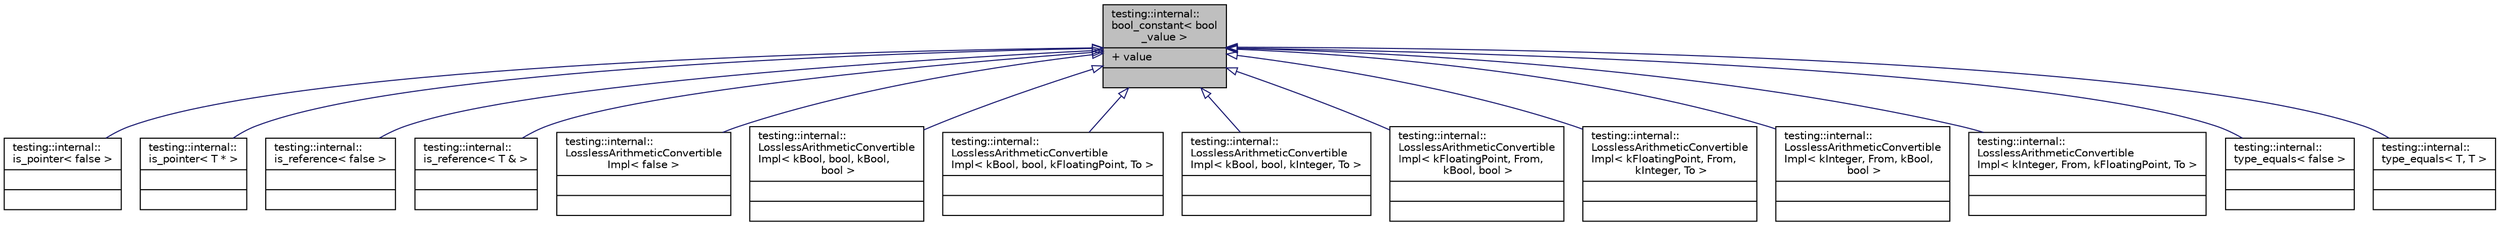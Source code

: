 digraph "testing::internal::bool_constant&lt; bool_value &gt;"
{
  edge [fontname="Helvetica",fontsize="10",labelfontname="Helvetica",labelfontsize="10"];
  node [fontname="Helvetica",fontsize="10",shape=record];
  Node0 [label="{testing::internal::\lbool_constant\< bool\l_value \>\n|+ value\l|}",height=0.2,width=0.4,color="black", fillcolor="grey75", style="filled", fontcolor="black"];
  Node0 -> Node1 [dir="back",color="midnightblue",fontsize="10",style="solid",arrowtail="onormal",fontname="Helvetica"];
  Node1 [label="{testing::internal::\lis_pointer\< false \>\n||}",height=0.2,width=0.4,color="black", fillcolor="white", style="filled",URL="$de/d83/structtesting_1_1internal_1_1is__pointer.html"];
  Node0 -> Node2 [dir="back",color="midnightblue",fontsize="10",style="solid",arrowtail="onormal",fontname="Helvetica"];
  Node2 [label="{testing::internal::\lis_pointer\< T * \>\n||}",height=0.2,width=0.4,color="black", fillcolor="white", style="filled",URL="$de/d15/structtesting_1_1internal_1_1is__pointer_3_01_t_01_5_01_4.html"];
  Node0 -> Node3 [dir="back",color="midnightblue",fontsize="10",style="solid",arrowtail="onormal",fontname="Helvetica"];
  Node3 [label="{testing::internal::\lis_reference\< false \>\n||}",height=0.2,width=0.4,color="black", fillcolor="white", style="filled",URL="$dd/de6/structtesting_1_1internal_1_1is__reference.html"];
  Node0 -> Node4 [dir="back",color="midnightblue",fontsize="10",style="solid",arrowtail="onormal",fontname="Helvetica"];
  Node4 [label="{testing::internal::\lis_reference\< T & \>\n||}",height=0.2,width=0.4,color="black", fillcolor="white", style="filled",URL="$dd/da8/structtesting_1_1internal_1_1is__reference_3_01_t_01_6_01_4.html"];
  Node0 -> Node5 [dir="back",color="midnightblue",fontsize="10",style="solid",arrowtail="onormal",fontname="Helvetica"];
  Node5 [label="{testing::internal::\lLosslessArithmeticConvertible\lImpl\< false \>\n||}",height=0.2,width=0.4,color="black", fillcolor="white", style="filled",URL="$de/d5d/structtesting_1_1internal_1_1_lossless_arithmetic_convertible_impl.html"];
  Node0 -> Node6 [dir="back",color="midnightblue",fontsize="10",style="solid",arrowtail="onormal",fontname="Helvetica"];
  Node6 [label="{testing::internal::\lLosslessArithmeticConvertible\lImpl\< kBool, bool, kBool,\l bool \>\n||}",height=0.2,width=0.4,color="black", fillcolor="white", style="filled",URL="$d5/d4e/structtesting_1_1internal_1_1_lossless_arithmetic_convertible_impl_3_01k_bool_00_01bool_00_01k_bool_00_01bool_01_4.html"];
  Node0 -> Node7 [dir="back",color="midnightblue",fontsize="10",style="solid",arrowtail="onormal",fontname="Helvetica"];
  Node7 [label="{testing::internal::\lLosslessArithmeticConvertible\lImpl\< kBool, bool, kFloatingPoint, To \>\n||}",height=0.2,width=0.4,color="black", fillcolor="white", style="filled",URL="$d3/de6/structtesting_1_1internal_1_1_lossless_arithmetic_convertible_impl_3_01k_bool_00_01bool_00_01k_floating_point_00_01_to_01_4.html"];
  Node0 -> Node8 [dir="back",color="midnightblue",fontsize="10",style="solid",arrowtail="onormal",fontname="Helvetica"];
  Node8 [label="{testing::internal::\lLosslessArithmeticConvertible\lImpl\< kBool, bool, kInteger, To \>\n||}",height=0.2,width=0.4,color="black", fillcolor="white", style="filled",URL="$d3/d86/structtesting_1_1internal_1_1_lossless_arithmetic_convertible_impl_3_01k_bool_00_01bool_00_01k_integer_00_01_to_01_4.html"];
  Node0 -> Node9 [dir="back",color="midnightblue",fontsize="10",style="solid",arrowtail="onormal",fontname="Helvetica"];
  Node9 [label="{testing::internal::\lLosslessArithmeticConvertible\lImpl\< kFloatingPoint, From,\l kBool, bool \>\n||}",height=0.2,width=0.4,color="black", fillcolor="white", style="filled",URL="$da/dcd/structtesting_1_1internal_1_1_lossless_arithmetic_convertible_impl_3_01k_floating_point_00_01_from_00_01k_bool_00_01bool_01_4.html"];
  Node0 -> Node10 [dir="back",color="midnightblue",fontsize="10",style="solid",arrowtail="onormal",fontname="Helvetica"];
  Node10 [label="{testing::internal::\lLosslessArithmeticConvertible\lImpl\< kFloatingPoint, From,\l kInteger, To \>\n||}",height=0.2,width=0.4,color="black", fillcolor="white", style="filled",URL="$d6/df3/structtesting_1_1internal_1_1_lossless_arithmetic_convertible_impl_3_01k_floating_point_00_01_from_00_01k_integer_00_01_to_01_4.html"];
  Node0 -> Node11 [dir="back",color="midnightblue",fontsize="10",style="solid",arrowtail="onormal",fontname="Helvetica"];
  Node11 [label="{testing::internal::\lLosslessArithmeticConvertible\lImpl\< kInteger, From, kBool,\l bool \>\n||}",height=0.2,width=0.4,color="black", fillcolor="white", style="filled",URL="$dc/d4c/structtesting_1_1internal_1_1_lossless_arithmetic_convertible_impl_3_01k_integer_00_01_from_00_01k_bool_00_01bool_01_4.html"];
  Node0 -> Node12 [dir="back",color="midnightblue",fontsize="10",style="solid",arrowtail="onormal",fontname="Helvetica"];
  Node12 [label="{testing::internal::\lLosslessArithmeticConvertible\lImpl\< kInteger, From, kFloatingPoint, To \>\n||}",height=0.2,width=0.4,color="black", fillcolor="white", style="filled",URL="$df/d9c/structtesting_1_1internal_1_1_lossless_arithmetic_convertible_impl_3_01k_integer_00_01_from_00_01k_floating_point_00_01_to_01_4.html"];
  Node0 -> Node13 [dir="back",color="midnightblue",fontsize="10",style="solid",arrowtail="onormal",fontname="Helvetica"];
  Node13 [label="{testing::internal::\ltype_equals\< false \>\n||}",height=0.2,width=0.4,color="black", fillcolor="white", style="filled",URL="$df/d82/structtesting_1_1internal_1_1type__equals.html"];
  Node0 -> Node14 [dir="back",color="midnightblue",fontsize="10",style="solid",arrowtail="onormal",fontname="Helvetica"];
  Node14 [label="{testing::internal::\ltype_equals\< T, T \>\n||}",height=0.2,width=0.4,color="black", fillcolor="white", style="filled",URL="$da/d8f/structtesting_1_1internal_1_1type__equals_3_01_t_00_01_t_01_4.html"];
}
